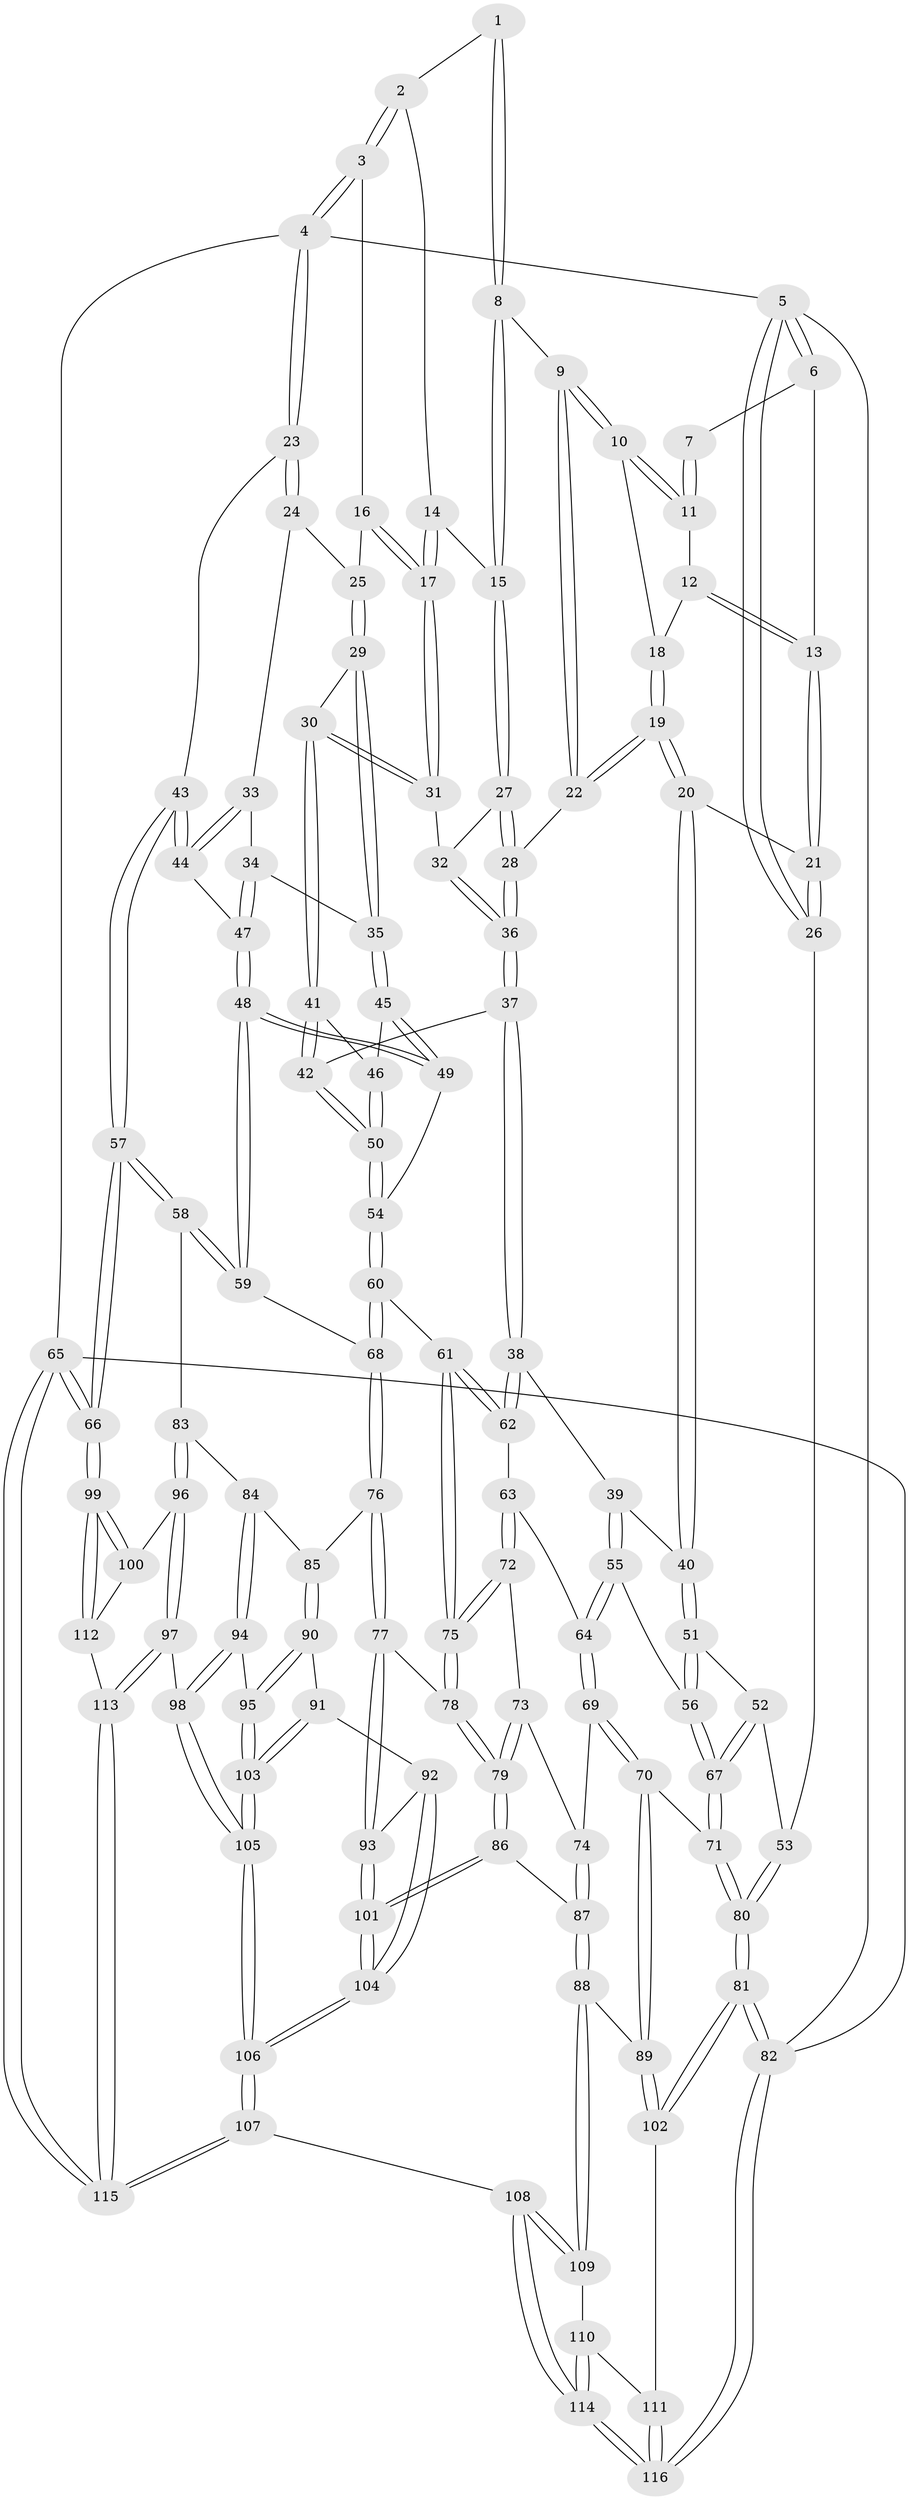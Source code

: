 // Generated by graph-tools (version 1.1) at 2025/17/03/09/25 04:17:02]
// undirected, 116 vertices, 287 edges
graph export_dot {
graph [start="1"]
  node [color=gray90,style=filled];
  1 [pos="+0.38596779558853594+0"];
  2 [pos="+0.5623092137676532+0"];
  3 [pos="+0.9351233684122794+0"];
  4 [pos="+1+0"];
  5 [pos="+0+0"];
  6 [pos="+0.050291291410031094+0"];
  7 [pos="+0.24828509136104596+0"];
  8 [pos="+0.36824921645140374+0.07321478896164506"];
  9 [pos="+0.3647819609789572+0.07445325082736615"];
  10 [pos="+0.31564527122631103+0.057769695412288345"];
  11 [pos="+0.2518359973519748+0"];
  12 [pos="+0.2117471918738405+0.030220709569991254"];
  13 [pos="+0.15709124523452947+0.07518045789252668"];
  14 [pos="+0.5564455496448155+0"];
  15 [pos="+0.47254152393353094+0.08377020293128298"];
  16 [pos="+0.8545387957478473+0"];
  17 [pos="+0.6565909004943357+0.10972516377371741"];
  18 [pos="+0.2728058086341148+0.07916394200287807"];
  19 [pos="+0.20009204806778533+0.2230515932948126"];
  20 [pos="+0.16552181496999324+0.24053718166121527"];
  21 [pos="+0.09293274225045989+0.18895290576976606"];
  22 [pos="+0.3224544416720163+0.20091385343907395"];
  23 [pos="+1+0.23654777937476856"];
  24 [pos="+0.879562266949756+0.1128712835260284"];
  25 [pos="+0.8547867858963273+0.04512725752802254"];
  26 [pos="+0+0.0800337459730986"];
  27 [pos="+0.48322078408309954+0.11239166040534689"];
  28 [pos="+0.3812556356769891+0.22457679557794563"];
  29 [pos="+0.7076551189757626+0.20172873292037236"];
  30 [pos="+0.6569324503505761+0.19217031916643706"];
  31 [pos="+0.6464577740740363+0.17954440700444121"];
  32 [pos="+0.5448530853151655+0.1665446099355847"];
  33 [pos="+0.8679494251692798+0.2240463697100191"];
  34 [pos="+0.7927035185546168+0.2569601097556009"];
  35 [pos="+0.7884510375265346+0.25588660127691104"];
  36 [pos="+0.4490240484100718+0.3313669209772254"];
  37 [pos="+0.45747069722969635+0.4001112445676207"];
  38 [pos="+0.4185035124226475+0.4191732580590716"];
  39 [pos="+0.24620830020890266+0.310965787518609"];
  40 [pos="+0.16873857849509127+0.2558048136096476"];
  41 [pos="+0.6477662782090885+0.22184380880407698"];
  42 [pos="+0.47015142274347305+0.40350246541841966"];
  43 [pos="+1+0.28686334368946204"];
  44 [pos="+1+0.30414362238082043"];
  45 [pos="+0.7032047489667693+0.3656400088939687"];
  46 [pos="+0.660274591422945+0.33615282977433975"];
  47 [pos="+0.8464537456260415+0.43177152401751834"];
  48 [pos="+0.8147272498458309+0.49836552425522246"];
  49 [pos="+0.7386668847204879+0.46450794792643046"];
  50 [pos="+0.5088047173553251+0.42549652584019465"];
  51 [pos="+0.12743295493697582+0.443457760158874"];
  52 [pos="+0+0.46806816706372145"];
  53 [pos="+0+0.46255806308475994"];
  54 [pos="+0.5629215570222774+0.48030287333282845"];
  55 [pos="+0.2744050314501612+0.520428833719712"];
  56 [pos="+0.1755098316619576+0.501897601870797"];
  57 [pos="+1+0.6218577493218308"];
  58 [pos="+0.8800638188782586+0.5823790632085525"];
  59 [pos="+0.8208384218379714+0.5155773782499178"];
  60 [pos="+0.5643233782639432+0.5039582024626842"];
  61 [pos="+0.5038690948658406+0.6191968433680535"];
  62 [pos="+0.3833618475922558+0.4622400356454956"];
  63 [pos="+0.32934519906547793+0.5242640645439658"];
  64 [pos="+0.3012207421891041+0.5266467942033146"];
  65 [pos="+1+1"];
  66 [pos="+1+0.8669422111864384"];
  67 [pos="+0.10820987113153553+0.6543668219970358"];
  68 [pos="+0.650454590674143+0.6415633531881729"];
  69 [pos="+0.2206248289525523+0.7014233892989333"];
  70 [pos="+0.14904955712683818+0.7399725026140446"];
  71 [pos="+0.10681809167264801+0.661900352337251"];
  72 [pos="+0.3453184349919041+0.557025327808604"];
  73 [pos="+0.3430384508212073+0.6177050212404959"];
  74 [pos="+0.3097567897870123+0.7070319086057153"];
  75 [pos="+0.48666562768091803+0.658424783943971"];
  76 [pos="+0.6393789071482837+0.6974277920202572"];
  77 [pos="+0.5716168744785021+0.7183938976369895"];
  78 [pos="+0.4971591656914438+0.6976794255962258"];
  79 [pos="+0.42894482320826793+0.7556144703931091"];
  80 [pos="+0+0.6515663892962955"];
  81 [pos="+0+0.8289782330929858"];
  82 [pos="+0+1"];
  83 [pos="+0.826858915754951+0.7085723597940454"];
  84 [pos="+0.7266872493609395+0.7276519606252344"];
  85 [pos="+0.6397970324297018+0.6977388403200352"];
  86 [pos="+0.4004981372399505+0.7940527372057608"];
  87 [pos="+0.38067762052849896+0.7944243691530033"];
  88 [pos="+0.32065372241076534+0.8279042850480239"];
  89 [pos="+0.14610692749267498+0.7732282078639411"];
  90 [pos="+0.6614598898886392+0.8319937164236159"];
  91 [pos="+0.6506533324431466+0.8378356999719367"];
  92 [pos="+0.6097236120870736+0.8490092376946491"];
  93 [pos="+0.5702152198663621+0.7753172428177375"];
  94 [pos="+0.7261774582126218+0.8441024306736555"];
  95 [pos="+0.7060687807570245+0.8448083293041769"];
  96 [pos="+0.8594966695946673+0.797032629513567"];
  97 [pos="+0.7866455714634849+0.8836664728612287"];
  98 [pos="+0.7823277296258654+0.883707561914282"];
  99 [pos="+1+0.8519770247422277"];
  100 [pos="+0.9585117238479526+0.8294248477853944"];
  101 [pos="+0.4772865559439413+0.9087409230841551"];
  102 [pos="+0.11673260872052416+0.8209799602336104"];
  103 [pos="+0.6578522260236053+0.9186157182202179"];
  104 [pos="+0.5146575499095948+1"];
  105 [pos="+0.6129007330666671+1"];
  106 [pos="+0.5259263823852027+1"];
  107 [pos="+0.5244722487623698+1"];
  108 [pos="+0.47449441700889855+1"];
  109 [pos="+0.301452819642351+0.8921294425104551"];
  110 [pos="+0.2626264145821094+0.9095184788610471"];
  111 [pos="+0.12507405559135384+0.8579523918169325"];
  112 [pos="+0.8505979492895195+0.9464359030799641"];
  113 [pos="+0.8391871807513474+0.9546323113412436"];
  114 [pos="+0.10054776149529131+1"];
  115 [pos="+0.9447206190425017+1"];
  116 [pos="+0.09571891357065695+1"];
  1 -- 2;
  1 -- 8;
  1 -- 8;
  2 -- 3;
  2 -- 3;
  2 -- 14;
  3 -- 4;
  3 -- 4;
  3 -- 16;
  4 -- 5;
  4 -- 23;
  4 -- 23;
  4 -- 65;
  5 -- 6;
  5 -- 6;
  5 -- 26;
  5 -- 26;
  5 -- 82;
  6 -- 7;
  6 -- 13;
  7 -- 11;
  7 -- 11;
  8 -- 9;
  8 -- 15;
  8 -- 15;
  9 -- 10;
  9 -- 10;
  9 -- 22;
  9 -- 22;
  10 -- 11;
  10 -- 11;
  10 -- 18;
  11 -- 12;
  12 -- 13;
  12 -- 13;
  12 -- 18;
  13 -- 21;
  13 -- 21;
  14 -- 15;
  14 -- 17;
  14 -- 17;
  15 -- 27;
  15 -- 27;
  16 -- 17;
  16 -- 17;
  16 -- 25;
  17 -- 31;
  17 -- 31;
  18 -- 19;
  18 -- 19;
  19 -- 20;
  19 -- 20;
  19 -- 22;
  19 -- 22;
  20 -- 21;
  20 -- 40;
  20 -- 40;
  21 -- 26;
  21 -- 26;
  22 -- 28;
  23 -- 24;
  23 -- 24;
  23 -- 43;
  24 -- 25;
  24 -- 33;
  25 -- 29;
  25 -- 29;
  26 -- 53;
  27 -- 28;
  27 -- 28;
  27 -- 32;
  28 -- 36;
  28 -- 36;
  29 -- 30;
  29 -- 35;
  29 -- 35;
  30 -- 31;
  30 -- 31;
  30 -- 41;
  30 -- 41;
  31 -- 32;
  32 -- 36;
  32 -- 36;
  33 -- 34;
  33 -- 44;
  33 -- 44;
  34 -- 35;
  34 -- 47;
  34 -- 47;
  35 -- 45;
  35 -- 45;
  36 -- 37;
  36 -- 37;
  37 -- 38;
  37 -- 38;
  37 -- 42;
  38 -- 39;
  38 -- 62;
  38 -- 62;
  39 -- 40;
  39 -- 55;
  39 -- 55;
  40 -- 51;
  40 -- 51;
  41 -- 42;
  41 -- 42;
  41 -- 46;
  42 -- 50;
  42 -- 50;
  43 -- 44;
  43 -- 44;
  43 -- 57;
  43 -- 57;
  44 -- 47;
  45 -- 46;
  45 -- 49;
  45 -- 49;
  46 -- 50;
  46 -- 50;
  47 -- 48;
  47 -- 48;
  48 -- 49;
  48 -- 49;
  48 -- 59;
  48 -- 59;
  49 -- 54;
  50 -- 54;
  50 -- 54;
  51 -- 52;
  51 -- 56;
  51 -- 56;
  52 -- 53;
  52 -- 67;
  52 -- 67;
  53 -- 80;
  53 -- 80;
  54 -- 60;
  54 -- 60;
  55 -- 56;
  55 -- 64;
  55 -- 64;
  56 -- 67;
  56 -- 67;
  57 -- 58;
  57 -- 58;
  57 -- 66;
  57 -- 66;
  58 -- 59;
  58 -- 59;
  58 -- 83;
  59 -- 68;
  60 -- 61;
  60 -- 68;
  60 -- 68;
  61 -- 62;
  61 -- 62;
  61 -- 75;
  61 -- 75;
  62 -- 63;
  63 -- 64;
  63 -- 72;
  63 -- 72;
  64 -- 69;
  64 -- 69;
  65 -- 66;
  65 -- 66;
  65 -- 115;
  65 -- 115;
  65 -- 82;
  66 -- 99;
  66 -- 99;
  67 -- 71;
  67 -- 71;
  68 -- 76;
  68 -- 76;
  69 -- 70;
  69 -- 70;
  69 -- 74;
  70 -- 71;
  70 -- 89;
  70 -- 89;
  71 -- 80;
  71 -- 80;
  72 -- 73;
  72 -- 75;
  72 -- 75;
  73 -- 74;
  73 -- 79;
  73 -- 79;
  74 -- 87;
  74 -- 87;
  75 -- 78;
  75 -- 78;
  76 -- 77;
  76 -- 77;
  76 -- 85;
  77 -- 78;
  77 -- 93;
  77 -- 93;
  78 -- 79;
  78 -- 79;
  79 -- 86;
  79 -- 86;
  80 -- 81;
  80 -- 81;
  81 -- 82;
  81 -- 82;
  81 -- 102;
  81 -- 102;
  82 -- 116;
  82 -- 116;
  83 -- 84;
  83 -- 96;
  83 -- 96;
  84 -- 85;
  84 -- 94;
  84 -- 94;
  85 -- 90;
  85 -- 90;
  86 -- 87;
  86 -- 101;
  86 -- 101;
  87 -- 88;
  87 -- 88;
  88 -- 89;
  88 -- 109;
  88 -- 109;
  89 -- 102;
  89 -- 102;
  90 -- 91;
  90 -- 95;
  90 -- 95;
  91 -- 92;
  91 -- 103;
  91 -- 103;
  92 -- 93;
  92 -- 104;
  92 -- 104;
  93 -- 101;
  93 -- 101;
  94 -- 95;
  94 -- 98;
  94 -- 98;
  95 -- 103;
  95 -- 103;
  96 -- 97;
  96 -- 97;
  96 -- 100;
  97 -- 98;
  97 -- 113;
  97 -- 113;
  98 -- 105;
  98 -- 105;
  99 -- 100;
  99 -- 100;
  99 -- 112;
  99 -- 112;
  100 -- 112;
  101 -- 104;
  101 -- 104;
  102 -- 111;
  103 -- 105;
  103 -- 105;
  104 -- 106;
  104 -- 106;
  105 -- 106;
  105 -- 106;
  106 -- 107;
  106 -- 107;
  107 -- 108;
  107 -- 115;
  107 -- 115;
  108 -- 109;
  108 -- 109;
  108 -- 114;
  108 -- 114;
  109 -- 110;
  110 -- 111;
  110 -- 114;
  110 -- 114;
  111 -- 116;
  111 -- 116;
  112 -- 113;
  113 -- 115;
  113 -- 115;
  114 -- 116;
  114 -- 116;
}
